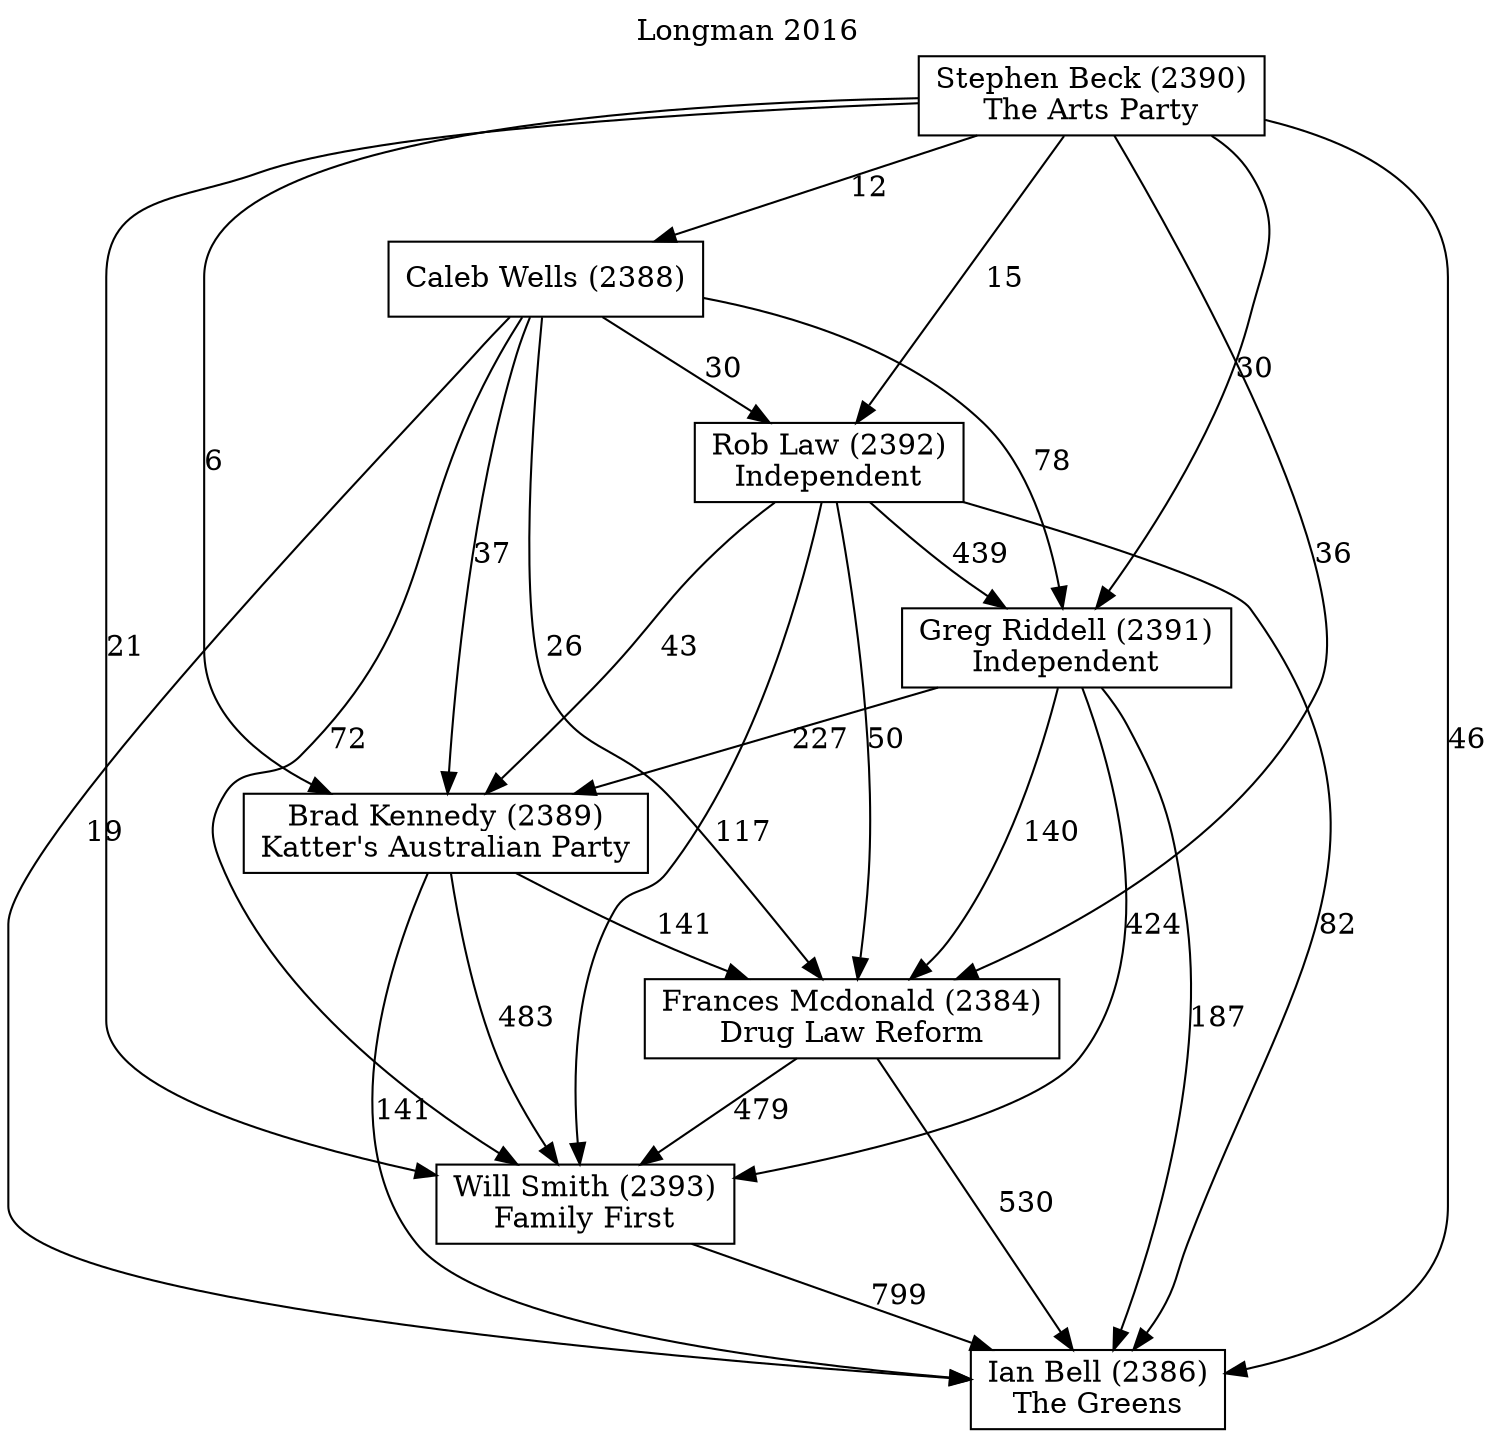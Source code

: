 // House preference flow
digraph "Ian Bell (2386)_Longman_2016" {
	graph [label="Longman 2016" labelloc=t mclimit=10]
	node [shape=box]
	"Caleb Wells (2388)" [label="Caleb Wells (2388)
"]
	"Greg Riddell (2391)" [label="Greg Riddell (2391)
Independent"]
	"Brad Kennedy (2389)" [label="Brad Kennedy (2389)
Katter's Australian Party"]
	"Will Smith (2393)" [label="Will Smith (2393)
Family First"]
	"Rob Law (2392)" [label="Rob Law (2392)
Independent"]
	"Stephen Beck (2390)" [label="Stephen Beck (2390)
The Arts Party"]
	"Frances Mcdonald (2384)" [label="Frances Mcdonald (2384)
Drug Law Reform"]
	"Ian Bell (2386)" [label="Ian Bell (2386)
The Greens"]
	"Caleb Wells (2388)" -> "Brad Kennedy (2389)" [label=37]
	"Stephen Beck (2390)" -> "Caleb Wells (2388)" [label=12]
	"Caleb Wells (2388)" -> "Ian Bell (2386)" [label=19]
	"Caleb Wells (2388)" -> "Will Smith (2393)" [label=72]
	"Greg Riddell (2391)" -> "Brad Kennedy (2389)" [label=227]
	"Brad Kennedy (2389)" -> "Frances Mcdonald (2384)" [label=141]
	"Rob Law (2392)" -> "Greg Riddell (2391)" [label=439]
	"Greg Riddell (2391)" -> "Ian Bell (2386)" [label=187]
	"Rob Law (2392)" -> "Brad Kennedy (2389)" [label=43]
	"Frances Mcdonald (2384)" -> "Ian Bell (2386)" [label=530]
	"Greg Riddell (2391)" -> "Frances Mcdonald (2384)" [label=140]
	"Stephen Beck (2390)" -> "Will Smith (2393)" [label=21]
	"Caleb Wells (2388)" -> "Rob Law (2392)" [label=30]
	"Rob Law (2392)" -> "Ian Bell (2386)" [label=82]
	"Rob Law (2392)" -> "Will Smith (2393)" [label=117]
	"Stephen Beck (2390)" -> "Ian Bell (2386)" [label=46]
	"Stephen Beck (2390)" -> "Brad Kennedy (2389)" [label=6]
	"Greg Riddell (2391)" -> "Will Smith (2393)" [label=424]
	"Caleb Wells (2388)" -> "Greg Riddell (2391)" [label=78]
	"Stephen Beck (2390)" -> "Frances Mcdonald (2384)" [label=36]
	"Brad Kennedy (2389)" -> "Will Smith (2393)" [label=483]
	"Brad Kennedy (2389)" -> "Ian Bell (2386)" [label=141]
	"Stephen Beck (2390)" -> "Greg Riddell (2391)" [label=30]
	"Caleb Wells (2388)" -> "Frances Mcdonald (2384)" [label=26]
	"Will Smith (2393)" -> "Ian Bell (2386)" [label=799]
	"Stephen Beck (2390)" -> "Rob Law (2392)" [label=15]
	"Frances Mcdonald (2384)" -> "Will Smith (2393)" [label=479]
	"Rob Law (2392)" -> "Frances Mcdonald (2384)" [label=50]
}

